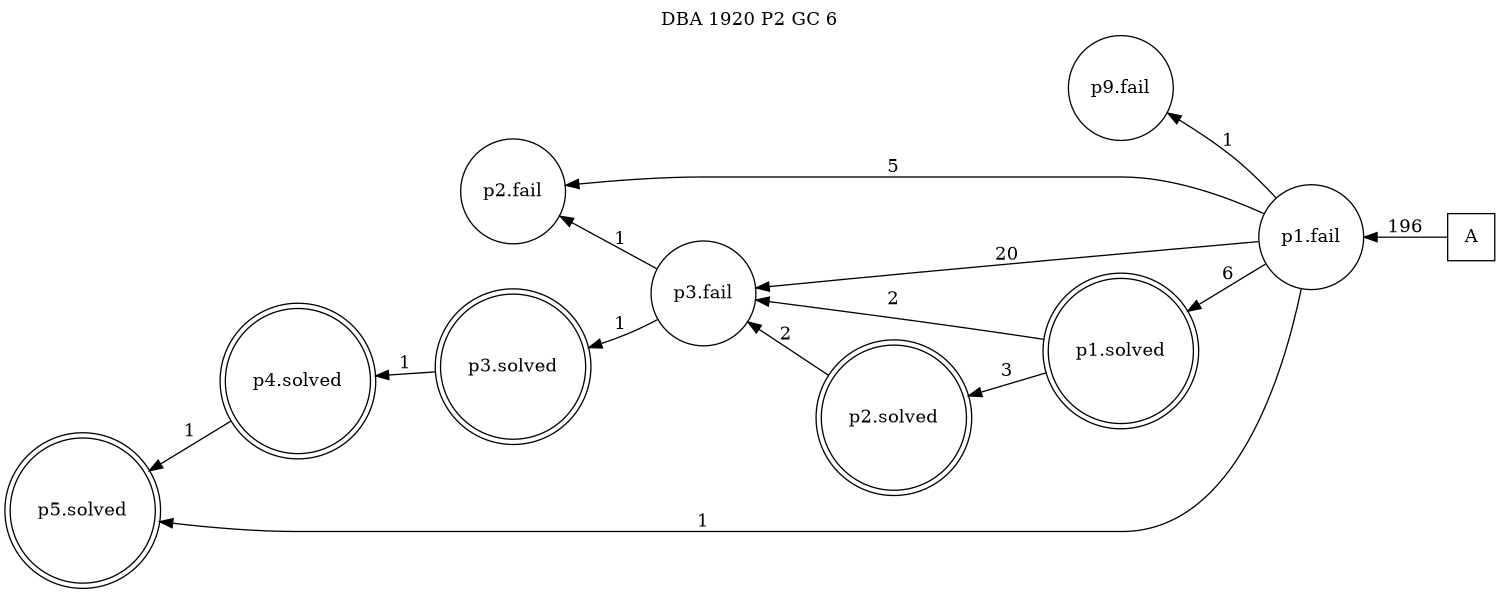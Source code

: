digraph DBA_1920_P2_GC_6 {
labelloc="tl"
label= " DBA 1920 P2 GC 6 "
rankdir="RL";
graph [ size=" 10 , 10 !"]

"A" [shape="square" label="A"]
"p1.fail" [shape="circle" label="p1.fail"]
"p9.fail" [shape="circle" label="p9.fail"]
"p2.fail" [shape="circle" label="p2.fail"]
"p3.fail" [shape="circle" label="p3.fail"]
"p1.solved" [shape="doublecircle" label="p1.solved"]
"p2.solved" [shape="doublecircle" label="p2.solved"]
"p3.solved" [shape="doublecircle" label="p3.solved"]
"p4.solved" [shape="doublecircle" label="p4.solved"]
"p5.solved" [shape="doublecircle" label="p5.solved"]
"A" -> "p1.fail" [ label=196]
"p1.fail" -> "p9.fail" [ label=1]
"p1.fail" -> "p2.fail" [ label=5]
"p1.fail" -> "p3.fail" [ label=20]
"p1.fail" -> "p1.solved" [ label=6]
"p1.fail" -> "p5.solved" [ label=1]
"p3.fail" -> "p2.fail" [ label=1]
"p3.fail" -> "p3.solved" [ label=1]
"p1.solved" -> "p3.fail" [ label=2]
"p1.solved" -> "p2.solved" [ label=3]
"p2.solved" -> "p3.fail" [ label=2]
"p3.solved" -> "p4.solved" [ label=1]
"p4.solved" -> "p5.solved" [ label=1]
}
